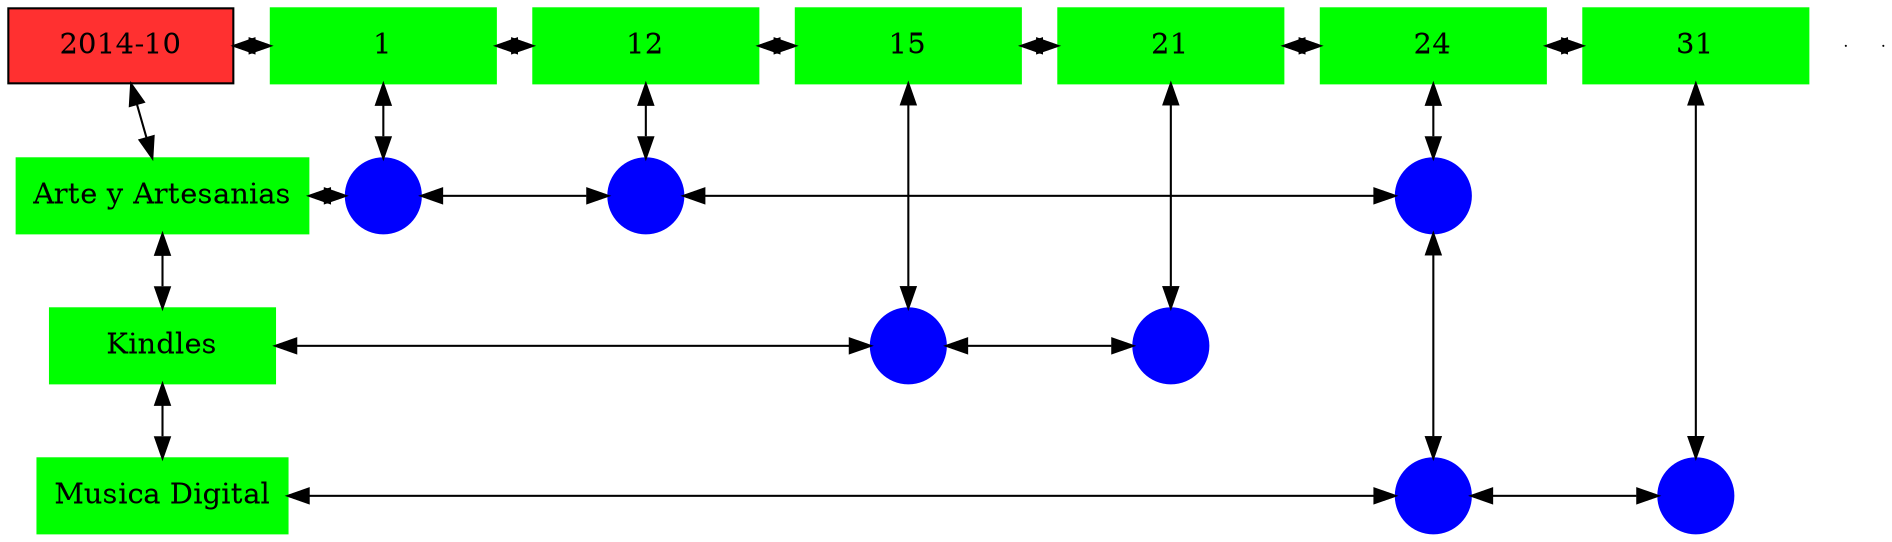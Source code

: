 digraph G{
node[shape="box"];
nodeMt[ label = "2014-10", width = 1.5, style = filled, fillcolor = firebrick1, group = 1 ];
e0[ shape = point, width = 0 ];
e1[ shape = point, width = 0 ];
node0xc0021da000[label="1",color=green,style =filled,width = 1.5 group=1];
nodeMt->node0xc0021da000[dir="both"];
{rank=same;nodeMt;node0xc0021da000;}
node0xc0020b0140[label="12",color=green,style =filled,width = 1.5 group=12];
node0xc0021da000->node0xc0020b0140[dir="both"];
{rank=same;node0xc0021da000;node0xc0020b0140;}
node0xc002217310[label="15",color=green,style =filled,width = 1.5 group=15];
node0xc0020b0140->node0xc002217310[dir="both"];
{rank=same;node0xc0020b0140;node0xc002217310;}
node0xc001ee5a40[label="21",color=green,style =filled,width = 1.5 group=21];
node0xc002217310->node0xc001ee5a40[dir="both"];
{rank=same;node0xc002217310;node0xc001ee5a40;}
node0xc001e2cfa0[label="24",color=green,style =filled,width = 1.5 group=24];
node0xc001ee5a40->node0xc001e2cfa0[dir="both"];
{rank=same;node0xc001ee5a40;node0xc001e2cfa0;}
node0xc00209eeb0[label="31",color=green,style =filled,width = 1.5 group=31];
node0xc001e2cfa0->node0xc00209eeb0[dir="both"];
{rank=same;node0xc001e2cfa0;node0xc00209eeb0;}
node0xc002003360[label="Arte y Artesanias",color=green,style =filled width = 1.5 group=1];
node0xc0021d6500[label="",color=blue,style =filled, width = 0.5 group=1 shape=circle];
node0xc002003360->node0xc0021d6500[dir="both"];
{rank=same;node0xc002003360;node0xc0021d6500;}
node0xc0020a6e80[label="",color=blue,style =filled, width = 0.5 group=12 shape=circle];
node0xc0021d6500->node0xc0020a6e80[dir="both"];
{rank=same;node0xc0020a6e80;node0xc0021d6500;}
node0xc001ff9d00[label="",color=blue,style =filled, width = 0.5 group=24 shape=circle];
node0xc0020a6e80->node0xc001ff9d00[dir="both"];
{rank=same;node0xc001ff9d00;node0xc0020a6e80;}
node0xc001ee59f0[label="Kindles",color=green,style =filled width = 1.5 group=1];
node0xc002218780[label="",color=blue,style =filled, width = 0.5 group=15 shape=circle];
node0xc001ee59f0->node0xc002218780[dir="both"];
{rank=same;node0xc001ee59f0;node0xc002218780;}
node0xc001ee3000[label="",color=blue,style =filled, width = 0.5 group=21 shape=circle];
node0xc002218780->node0xc001ee3000[dir="both"];
{rank=same;node0xc001ee3000;node0xc002218780;}
node0xc001e2cf50[label="Musica Digital",color=green,style =filled width = 1.5 group=1];
node0xc001e2a880[label="",color=blue,style =filled, width = 0.5 group=24 shape=circle];
node0xc001e2cf50->node0xc001e2a880[dir="both"];
{rank=same;node0xc001e2cf50;node0xc001e2a880;}
node0xc0020a6180[label="",color=blue,style =filled, width = 0.5 group=31 shape=circle];
node0xc001e2a880->node0xc0020a6180[dir="both"];
{rank=same;node0xc0020a6180;node0xc001e2a880;}
node0xc0021da000->node0xc0021d6500[dir="both"];
node0xc0020b0140->node0xc0020a6e80[dir="both"];
node0xc002217310->node0xc002218780[dir="both"];
node0xc001ee5a40->node0xc001ee3000[dir="both"];
node0xc001e2cfa0->node0xc001ff9d00[dir="both"];
node0xc001ff9d00->node0xc001e2a880[dir="both"];
node0xc00209eeb0->node0xc0020a6180[dir="both"];
nodeMt->node0xc002003360[dir="both"];
node0xc002003360->node0xc001ee59f0[dir="both"];
node0xc001ee59f0->node0xc001e2cf50[dir="both"];
}
